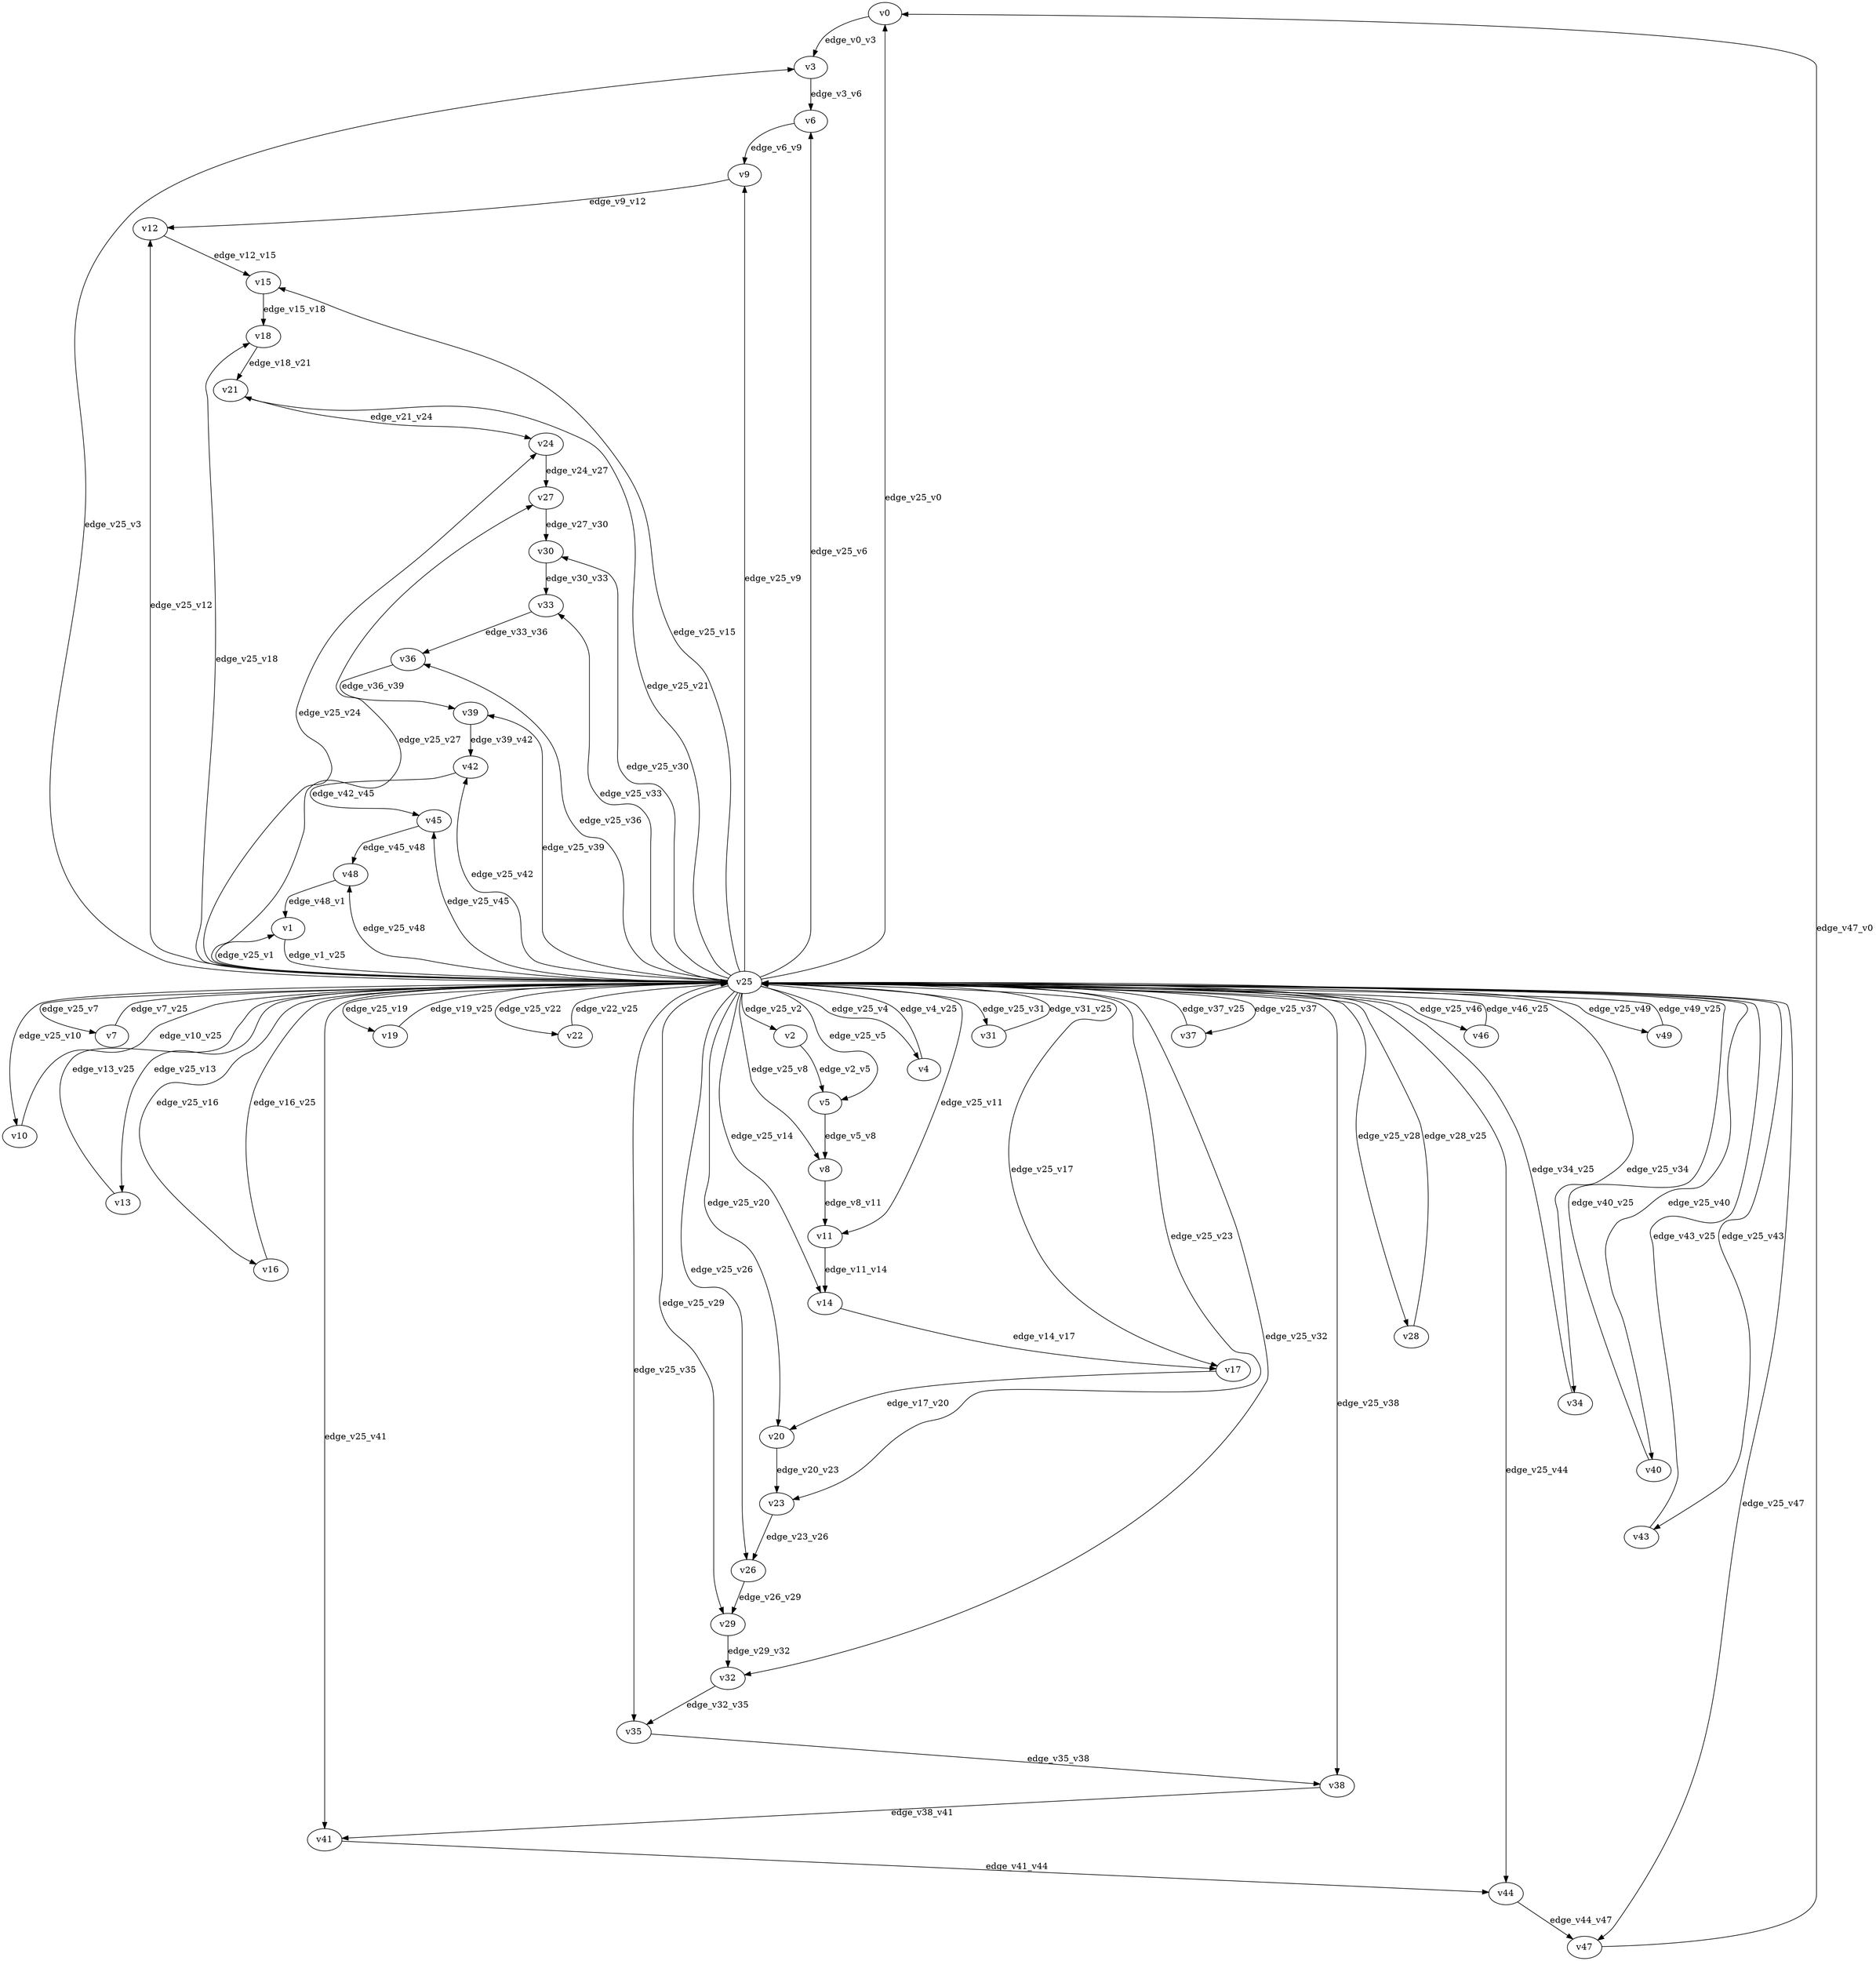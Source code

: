 digraph test061 {
    // Discounted game test case
    // Vertex properties: name [player=X]
    // Edge properties: [weight=Y, discount=Z]

    v0 [name="v0", player=0];
    v1 [name="v1", player=1];
    v2 [name="v2", player=0];
    v3 [name="v3", player=1];
    v4 [name="v4", player=0];
    v5 [name="v5", player=1];
    v6 [name="v6", player=0];
    v7 [name="v7", player=1];
    v8 [name="v8", player=0];
    v9 [name="v9", player=1];
    v10 [name="v10", player=0];
    v11 [name="v11", player=1];
    v12 [name="v12", player=0];
    v13 [name="v13", player=1];
    v14 [name="v14", player=0];
    v15 [name="v15", player=1];
    v16 [name="v16", player=0];
    v17 [name="v17", player=1];
    v18 [name="v18", player=0];
    v19 [name="v19", player=1];
    v20 [name="v20", player=0];
    v21 [name="v21", player=1];
    v22 [name="v22", player=0];
    v23 [name="v23", player=1];
    v24 [name="v24", player=0];
    v25 [name="v25", player=0];
    v26 [name="v26", player=0];
    v27 [name="v27", player=1];
    v28 [name="v28", player=0];
    v29 [name="v29", player=1];
    v30 [name="v30", player=0];
    v31 [name="v31", player=1];
    v32 [name="v32", player=0];
    v33 [name="v33", player=1];
    v34 [name="v34", player=0];
    v35 [name="v35", player=1];
    v36 [name="v36", player=0];
    v37 [name="v37", player=1];
    v38 [name="v38", player=0];
    v39 [name="v39", player=1];
    v40 [name="v40", player=0];
    v41 [name="v41", player=1];
    v42 [name="v42", player=0];
    v43 [name="v43", player=1];
    v44 [name="v44", player=0];
    v45 [name="v45", player=1];
    v46 [name="v46", player=0];
    v47 [name="v47", player=1];
    v48 [name="v48", player=0];
    v49 [name="v49", player=1];

    v25 -> v0 [label="edge_v25_v0", weight=9.00, discount=0.940];
    v25 -> v1 [label="edge_v25_v1", weight=-4.76, discount=0.940];
    v1 -> v25 [label="edge_v1_v25", weight=-5.80, discount=0.940];
    v25 -> v2 [label="edge_v25_v2", weight=9.00, discount=0.940];
    v25 -> v3 [label="edge_v25_v3", weight=-3.22, discount=0.940];
    v25 -> v4 [label="edge_v25_v4", weight=-3.35, discount=0.940];
    v4 -> v25 [label="edge_v4_v25", weight=-1.13, discount=0.940];
    v25 -> v5 [label="edge_v25_v5", weight=-5.91, discount=0.940];
    v25 -> v6 [label="edge_v25_v6", weight=4.15, discount=0.940];
    v25 -> v7 [label="edge_v25_v7", weight=-0.07, discount=0.940];
    v7 -> v25 [label="edge_v7_v25", weight=2.89, discount=0.940];
    v25 -> v8 [label="edge_v25_v8", weight=-1.36, discount=0.940];
    v25 -> v9 [label="edge_v25_v9", weight=6.18, discount=0.940];
    v25 -> v10 [label="edge_v25_v10", weight=-2.52, discount=0.940];
    v10 -> v25 [label="edge_v10_v25", weight=-2.19, discount=0.940];
    v25 -> v11 [label="edge_v25_v11", weight=0.79, discount=0.940];
    v25 -> v12 [label="edge_v25_v12", weight=1.22, discount=0.940];
    v25 -> v13 [label="edge_v25_v13", weight=-4.26, discount=0.940];
    v13 -> v25 [label="edge_v13_v25", weight=-2.66, discount=0.940];
    v25 -> v14 [label="edge_v25_v14", weight=2.22, discount=0.940];
    v25 -> v15 [label="edge_v25_v15", weight=-1.06, discount=0.940];
    v25 -> v16 [label="edge_v25_v16", weight=-2.67, discount=0.940];
    v16 -> v25 [label="edge_v16_v25", weight=-0.35, discount=0.940];
    v25 -> v17 [label="edge_v25_v17", weight=-0.86, discount=0.940];
    v25 -> v18 [label="edge_v25_v18", weight=0.66, discount=0.940];
    v25 -> v19 [label="edge_v25_v19", weight=8.75, discount=0.940];
    v19 -> v25 [label="edge_v19_v25", weight=8.76, discount=0.940];
    v25 -> v20 [label="edge_v25_v20", weight=2.89, discount=0.940];
    v25 -> v21 [label="edge_v25_v21", weight=-4.81, discount=0.940];
    v25 -> v22 [label="edge_v25_v22", weight=3.56, discount=0.940];
    v22 -> v25 [label="edge_v22_v25", weight=6.55, discount=0.940];
    v25 -> v23 [label="edge_v25_v23", weight=0.10, discount=0.940];
    v25 -> v24 [label="edge_v25_v24", weight=-4.78, discount=0.940];
    v25 -> v26 [label="edge_v25_v26", weight=4.05, discount=0.940];
    v25 -> v27 [label="edge_v25_v27", weight=-0.19, discount=0.940];
    v25 -> v28 [label="edge_v25_v28", weight=-1.97, discount=0.940];
    v28 -> v25 [label="edge_v28_v25", weight=0.50, discount=0.940];
    v25 -> v29 [label="edge_v25_v29", weight=3.96, discount=0.940];
    v25 -> v30 [label="edge_v25_v30", weight=1.06, discount=0.940];
    v25 -> v31 [label="edge_v25_v31", weight=2.10, discount=0.940];
    v31 -> v25 [label="edge_v31_v25", weight=1.34, discount=0.940];
    v25 -> v32 [label="edge_v25_v32", weight=-0.22, discount=0.940];
    v25 -> v33 [label="edge_v25_v33", weight=2.41, discount=0.940];
    v25 -> v34 [label="edge_v25_v34", weight=-4.95, discount=0.940];
    v34 -> v25 [label="edge_v34_v25", weight=-3.06, discount=0.940];
    v25 -> v35 [label="edge_v25_v35", weight=8.21, discount=0.940];
    v25 -> v36 [label="edge_v25_v36", weight=-1.16, discount=0.940];
    v25 -> v37 [label="edge_v25_v37", weight=9.85, discount=0.940];
    v37 -> v25 [label="edge_v37_v25", weight=10.92, discount=0.940];
    v25 -> v38 [label="edge_v25_v38", weight=6.75, discount=0.940];
    v25 -> v39 [label="edge_v25_v39", weight=5.73, discount=0.940];
    v25 -> v40 [label="edge_v25_v40", weight=-3.52, discount=0.940];
    v40 -> v25 [label="edge_v40_v25", weight=-2.35, discount=0.940];
    v25 -> v41 [label="edge_v25_v41", weight=6.29, discount=0.940];
    v25 -> v42 [label="edge_v25_v42", weight=0.18, discount=0.940];
    v25 -> v43 [label="edge_v25_v43", weight=-2.09, discount=0.940];
    v43 -> v25 [label="edge_v43_v25", weight=-2.86, discount=0.940];
    v25 -> v44 [label="edge_v25_v44", weight=3.63, discount=0.940];
    v25 -> v45 [label="edge_v25_v45", weight=4.93, discount=0.940];
    v25 -> v46 [label="edge_v25_v46", weight=5.21, discount=0.940];
    v46 -> v25 [label="edge_v46_v25", weight=5.79, discount=0.940];
    v25 -> v47 [label="edge_v25_v47", weight=-4.85, discount=0.940];
    v25 -> v48 [label="edge_v25_v48", weight=3.16, discount=0.940];
    v25 -> v49 [label="edge_v25_v49", weight=4.56, discount=0.940];
    v49 -> v25 [label="edge_v49_v25", weight=5.12, discount=0.940];
    v0 -> v3 [label="edge_v0_v3", weight=-0.61, discount=0.940];
    v2 -> v5 [label="edge_v2_v5", weight=2.30, discount=0.940];
    v3 -> v6 [label="edge_v3_v6", weight=5.74, discount=0.940];
    v5 -> v8 [label="edge_v5_v8", weight=6.93, discount=0.940];
    v6 -> v9 [label="edge_v6_v9", weight=2.76, discount=0.940];
    v8 -> v11 [label="edge_v8_v11", weight=4.87, discount=0.940];
    v9 -> v12 [label="edge_v9_v12", weight=-0.71, discount=0.940];
    v11 -> v14 [label="edge_v11_v14", weight=3.88, discount=0.940];
    v12 -> v15 [label="edge_v12_v15", weight=0.80, discount=0.940];
    v14 -> v17 [label="edge_v14_v17", weight=-1.57, discount=0.940];
    v15 -> v18 [label="edge_v15_v18", weight=1.18, discount=0.940];
    v17 -> v20 [label="edge_v17_v20", weight=-2.08, discount=0.940];
    v18 -> v21 [label="edge_v18_v21", weight=-1.74, discount=0.940];
    v20 -> v23 [label="edge_v20_v23", weight=0.31, discount=0.940];
    v21 -> v24 [label="edge_v21_v24", weight=-1.71, discount=0.940];
    v23 -> v26 [label="edge_v23_v26", weight=1.02, discount=0.940];
    v24 -> v27 [label="edge_v24_v27", weight=4.19, discount=0.940];
    v26 -> v29 [label="edge_v26_v29", weight=3.94, discount=0.940];
    v27 -> v30 [label="edge_v27_v30", weight=1.00, discount=0.940];
    v29 -> v32 [label="edge_v29_v32", weight=2.78, discount=0.940];
    v30 -> v33 [label="edge_v30_v33", weight=5.32, discount=0.940];
    v32 -> v35 [label="edge_v32_v35", weight=-0.99, discount=0.940];
    v33 -> v36 [label="edge_v33_v36", weight=0.48, discount=0.940];
    v35 -> v38 [label="edge_v35_v38", weight=3.69, discount=0.940];
    v36 -> v39 [label="edge_v36_v39", weight=0.02, discount=0.940];
    v38 -> v41 [label="edge_v38_v41", weight=1.83, discount=0.940];
    v39 -> v42 [label="edge_v39_v42", weight=6.17, discount=0.940];
    v41 -> v44 [label="edge_v41_v44", weight=-2.35, discount=0.940];
    v42 -> v45 [label="edge_v42_v45", weight=-1.06, discount=0.940];
    v44 -> v47 [label="edge_v44_v47", weight=2.58, discount=0.940];
    v45 -> v48 [label="edge_v45_v48", weight=-1.68, discount=0.940];
    v47 -> v0 [label="edge_v47_v0", weight=2.21, discount=0.940];
    v48 -> v1 [label="edge_v48_v1", weight=3.10, discount=0.940];
}
